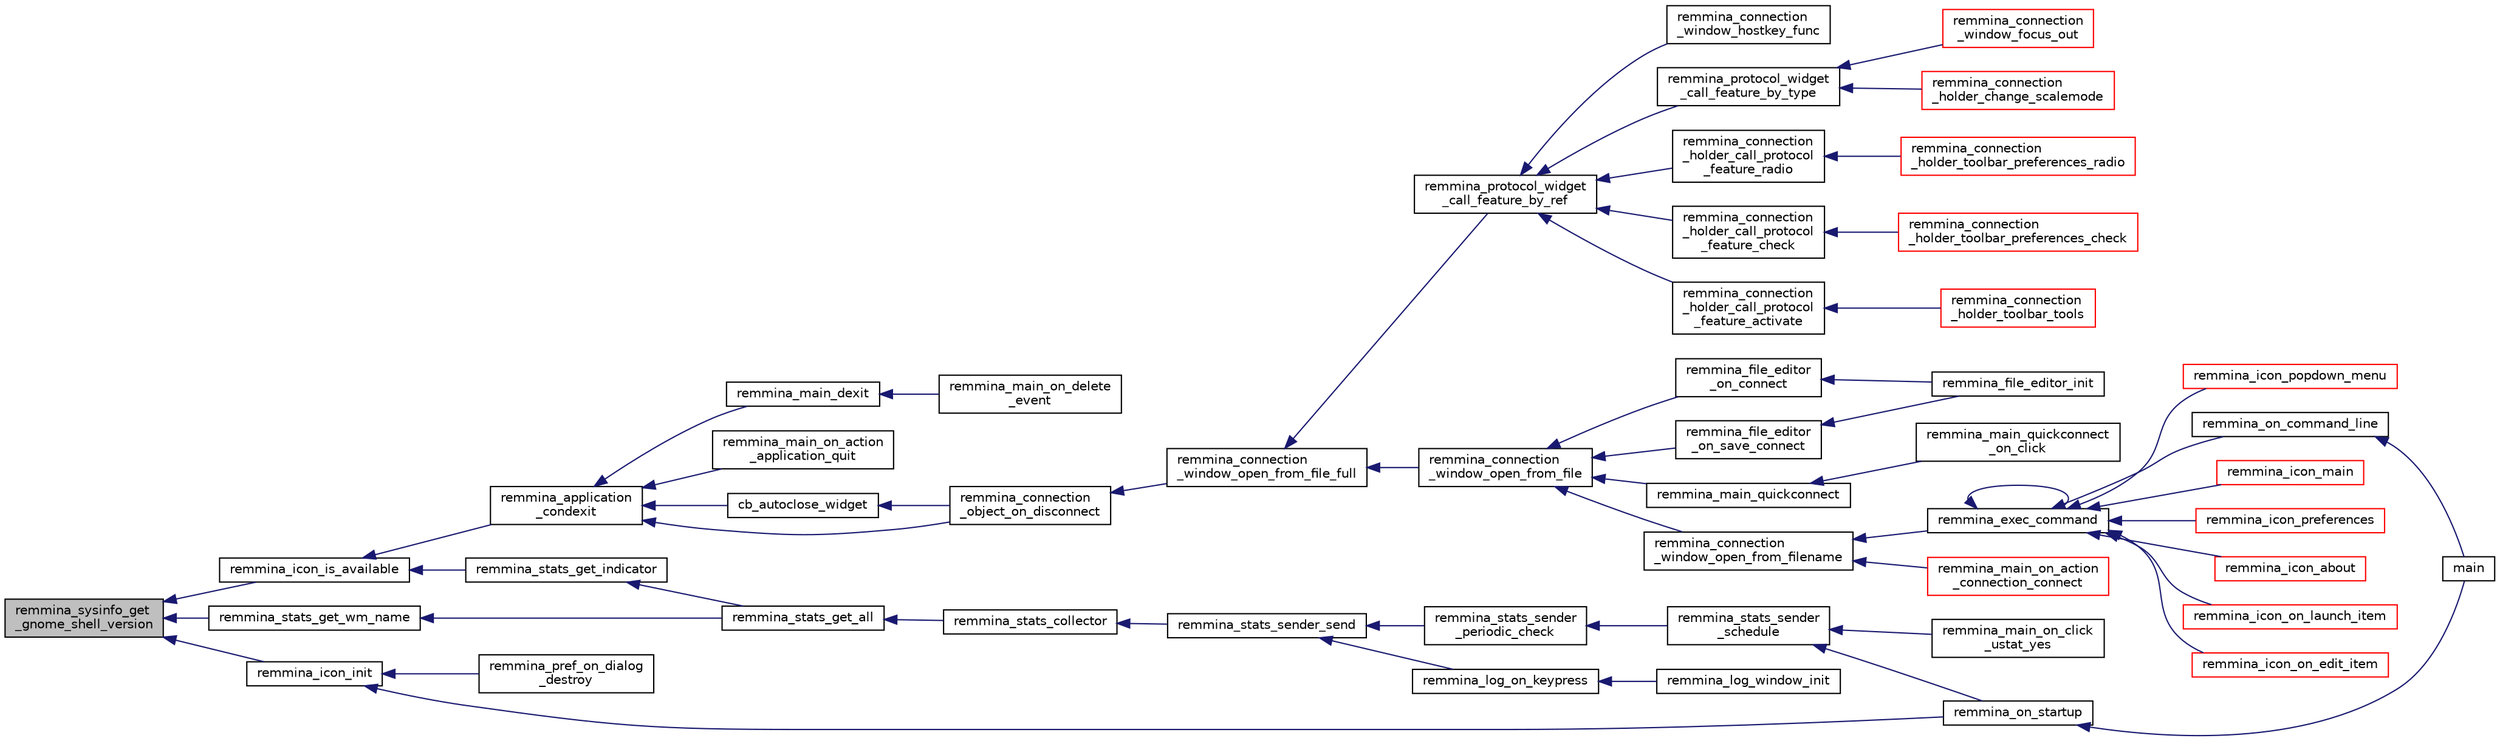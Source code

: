 digraph "remmina_sysinfo_get_gnome_shell_version"
{
  edge [fontname="Helvetica",fontsize="10",labelfontname="Helvetica",labelfontsize="10"];
  node [fontname="Helvetica",fontsize="10",shape=record];
  rankdir="LR";
  Node1 [label="remmina_sysinfo_get\l_gnome_shell_version",height=0.2,width=0.4,color="black", fillcolor="grey75", style="filled", fontcolor="black"];
  Node1 -> Node2 [dir="back",color="midnightblue",fontsize="10",style="solid",fontname="Helvetica"];
  Node2 [label="remmina_icon_is_available",height=0.2,width=0.4,color="black", fillcolor="white", style="filled",URL="$remmina__icon_8h.html#a42f087b679b43b8a1d36cd9e9781a8b6",tooltip="Determine whenever the Remmina icon is available. "];
  Node2 -> Node3 [dir="back",color="midnightblue",fontsize="10",style="solid",fontname="Helvetica"];
  Node3 [label="remmina_application\l_condexit",height=0.2,width=0.4,color="black", fillcolor="white", style="filled",URL="$remmina__exec_8h.html#aaa67e07e2426828d7e7b9b30d2038d31"];
  Node3 -> Node4 [dir="back",color="midnightblue",fontsize="10",style="solid",fontname="Helvetica"];
  Node4 [label="cb_autoclose_widget",height=0.2,width=0.4,color="black", fillcolor="white", style="filled",URL="$remmina__connection__window_8c.html#a6d866a05da5d47a9342d4c87dbf70863"];
  Node4 -> Node5 [dir="back",color="midnightblue",fontsize="10",style="solid",fontname="Helvetica"];
  Node5 [label="remmina_connection\l_object_on_disconnect",height=0.2,width=0.4,color="black", fillcolor="white", style="filled",URL="$remmina__connection__window_8c.html#ad6ea67e2303625444fb4936a114e82df"];
  Node5 -> Node6 [dir="back",color="midnightblue",fontsize="10",style="solid",fontname="Helvetica"];
  Node6 [label="remmina_connection\l_window_open_from_file_full",height=0.2,width=0.4,color="black", fillcolor="white", style="filled",URL="$remmina__connection__window_8h.html#adbf2b670ca3bae96a99cb0b36021a961"];
  Node6 -> Node7 [dir="back",color="midnightblue",fontsize="10",style="solid",fontname="Helvetica"];
  Node7 [label="remmina_connection\l_window_open_from_file",height=0.2,width=0.4,color="black", fillcolor="white", style="filled",URL="$remmina__connection__window_8h.html#a1c7f722a89609523cc4de079cc82f23c"];
  Node7 -> Node8 [dir="back",color="midnightblue",fontsize="10",style="solid",fontname="Helvetica"];
  Node8 [label="remmina_connection\l_window_open_from_filename",height=0.2,width=0.4,color="black", fillcolor="white", style="filled",URL="$remmina__connection__window_8h.html#ab0ed27ef360efc7d92906cbabf9da5db"];
  Node8 -> Node9 [dir="back",color="midnightblue",fontsize="10",style="solid",fontname="Helvetica"];
  Node9 [label="remmina_exec_command",height=0.2,width=0.4,color="black", fillcolor="white", style="filled",URL="$remmina__exec_8h.html#a424cabdcff647797061e7482049d62a7"];
  Node9 -> Node10 [dir="back",color="midnightblue",fontsize="10",style="solid",fontname="Helvetica"];
  Node10 [label="remmina_on_command_line",height=0.2,width=0.4,color="black", fillcolor="white", style="filled",URL="$remmina_8c.html#aeb286fc5bd52ab5382ab8cb495dc2914"];
  Node10 -> Node11 [dir="back",color="midnightblue",fontsize="10",style="solid",fontname="Helvetica"];
  Node11 [label="main",height=0.2,width=0.4,color="black", fillcolor="white", style="filled",URL="$remmina_8c.html#a0ddf1224851353fc92bfbff6f499fa97"];
  Node9 -> Node9 [dir="back",color="midnightblue",fontsize="10",style="solid",fontname="Helvetica"];
  Node9 -> Node12 [dir="back",color="midnightblue",fontsize="10",style="solid",fontname="Helvetica"];
  Node12 [label="remmina_icon_main",height=0.2,width=0.4,color="red", fillcolor="white", style="filled",URL="$remmina__icon_8c.html#a920476110ab6410c8fc8cf734109e497"];
  Node9 -> Node23 [dir="back",color="midnightblue",fontsize="10",style="solid",fontname="Helvetica"];
  Node23 [label="remmina_icon_preferences",height=0.2,width=0.4,color="red", fillcolor="white", style="filled",URL="$remmina__icon_8c.html#ad3b0e3d12e4854eae05b1afea19da404"];
  Node9 -> Node24 [dir="back",color="midnightblue",fontsize="10",style="solid",fontname="Helvetica"];
  Node24 [label="remmina_icon_about",height=0.2,width=0.4,color="red", fillcolor="white", style="filled",URL="$remmina__icon_8c.html#a5cdf1958ef01e49889bcee2e90e2cf71"];
  Node9 -> Node25 [dir="back",color="midnightblue",fontsize="10",style="solid",fontname="Helvetica"];
  Node25 [label="remmina_icon_on_launch_item",height=0.2,width=0.4,color="red", fillcolor="white", style="filled",URL="$remmina__icon_8c.html#ad1699688680e12abcfd5c74dd2f76d83"];
  Node9 -> Node28 [dir="back",color="midnightblue",fontsize="10",style="solid",fontname="Helvetica"];
  Node28 [label="remmina_icon_on_edit_item",height=0.2,width=0.4,color="red", fillcolor="white", style="filled",URL="$remmina__icon_8c.html#af8708120906a8dc41a7998ebf9ecd129"];
  Node9 -> Node29 [dir="back",color="midnightblue",fontsize="10",style="solid",fontname="Helvetica"];
  Node29 [label="remmina_icon_popdown_menu",height=0.2,width=0.4,color="red", fillcolor="white", style="filled",URL="$remmina__icon_8c.html#a444be76e3c3a065279c5f9abc7fae833"];
  Node8 -> Node30 [dir="back",color="midnightblue",fontsize="10",style="solid",fontname="Helvetica"];
  Node30 [label="remmina_main_on_action\l_connection_connect",height=0.2,width=0.4,color="red", fillcolor="white", style="filled",URL="$remmina__main_8c.html#ae023d1cb099a4f7bee79f13760566cbf"];
  Node7 -> Node32 [dir="back",color="midnightblue",fontsize="10",style="solid",fontname="Helvetica"];
  Node32 [label="remmina_file_editor\l_on_connect",height=0.2,width=0.4,color="black", fillcolor="white", style="filled",URL="$remmina__file__editor_8c.html#a73b8581fd1fd77532b748d91a2951f25"];
  Node32 -> Node16 [dir="back",color="midnightblue",fontsize="10",style="solid",fontname="Helvetica"];
  Node16 [label="remmina_file_editor_init",height=0.2,width=0.4,color="black", fillcolor="white", style="filled",URL="$remmina__file__editor_8c.html#a9afd8d41c66f547320930eb331f3124d"];
  Node7 -> Node17 [dir="back",color="midnightblue",fontsize="10",style="solid",fontname="Helvetica"];
  Node17 [label="remmina_file_editor\l_on_save_connect",height=0.2,width=0.4,color="black", fillcolor="white", style="filled",URL="$remmina__file__editor_8c.html#a57224f3f69f04f398de563b71be6b18e"];
  Node17 -> Node16 [dir="back",color="midnightblue",fontsize="10",style="solid",fontname="Helvetica"];
  Node7 -> Node33 [dir="back",color="midnightblue",fontsize="10",style="solid",fontname="Helvetica"];
  Node33 [label="remmina_main_quickconnect",height=0.2,width=0.4,color="black", fillcolor="white", style="filled",URL="$remmina__main_8c.html#a802458852abacebfb16f1f4295806a01"];
  Node33 -> Node34 [dir="back",color="midnightblue",fontsize="10",style="solid",fontname="Helvetica"];
  Node34 [label="remmina_main_quickconnect\l_on_click",height=0.2,width=0.4,color="black", fillcolor="white", style="filled",URL="$remmina__main_8c.html#a210e9e04c7c97cc86412044de31f659d"];
  Node6 -> Node35 [dir="back",color="midnightblue",fontsize="10",style="solid",fontname="Helvetica"];
  Node35 [label="remmina_protocol_widget\l_call_feature_by_ref",height=0.2,width=0.4,color="black", fillcolor="white", style="filled",URL="$remmina__protocol__widget_8h.html#a605b69a9aa4393024369cc5070488692"];
  Node35 -> Node36 [dir="back",color="midnightblue",fontsize="10",style="solid",fontname="Helvetica"];
  Node36 [label="remmina_connection\l_holder_call_protocol\l_feature_radio",height=0.2,width=0.4,color="black", fillcolor="white", style="filled",URL="$remmina__connection__window_8c.html#a86280cb973101817f7410af393bc2f98"];
  Node36 -> Node37 [dir="back",color="midnightblue",fontsize="10",style="solid",fontname="Helvetica"];
  Node37 [label="remmina_connection\l_holder_toolbar_preferences_radio",height=0.2,width=0.4,color="red", fillcolor="white", style="filled",URL="$remmina__connection__window_8c.html#a1ddab4aacc284c606ab237eae9c0b5a9"];
  Node35 -> Node53 [dir="back",color="midnightblue",fontsize="10",style="solid",fontname="Helvetica"];
  Node53 [label="remmina_connection\l_holder_call_protocol\l_feature_check",height=0.2,width=0.4,color="black", fillcolor="white", style="filled",URL="$remmina__connection__window_8c.html#a8d924ded7fe147df8b5f113e2fb1d6e7"];
  Node53 -> Node54 [dir="back",color="midnightblue",fontsize="10",style="solid",fontname="Helvetica"];
  Node54 [label="remmina_connection\l_holder_toolbar_preferences_check",height=0.2,width=0.4,color="red", fillcolor="white", style="filled",URL="$remmina__connection__window_8c.html#ada0dce340f5f1484c496a2357e8a2c69"];
  Node35 -> Node55 [dir="back",color="midnightblue",fontsize="10",style="solid",fontname="Helvetica"];
  Node55 [label="remmina_connection\l_holder_call_protocol\l_feature_activate",height=0.2,width=0.4,color="black", fillcolor="white", style="filled",URL="$remmina__connection__window_8c.html#a4507b43c6fd10bc68d9512c6b253a552"];
  Node55 -> Node56 [dir="back",color="midnightblue",fontsize="10",style="solid",fontname="Helvetica"];
  Node56 [label="remmina_connection\l_holder_toolbar_tools",height=0.2,width=0.4,color="red", fillcolor="white", style="filled",URL="$remmina__connection__window_8c.html#a51cc0b2274049920f67c71047bd76213"];
  Node35 -> Node48 [dir="back",color="midnightblue",fontsize="10",style="solid",fontname="Helvetica"];
  Node48 [label="remmina_connection\l_window_hostkey_func",height=0.2,width=0.4,color="black", fillcolor="white", style="filled",URL="$remmina__connection__window_8c.html#abef663d930076deb3105f86dabe2a9c3"];
  Node35 -> Node57 [dir="back",color="midnightblue",fontsize="10",style="solid",fontname="Helvetica"];
  Node57 [label="remmina_protocol_widget\l_call_feature_by_type",height=0.2,width=0.4,color="black", fillcolor="white", style="filled",URL="$remmina__protocol__widget_8h.html#a6a630e96e5b914d60d678ae8eaad4cd9"];
  Node57 -> Node58 [dir="back",color="midnightblue",fontsize="10",style="solid",fontname="Helvetica"];
  Node58 [label="remmina_connection\l_holder_change_scalemode",height=0.2,width=0.4,color="red", fillcolor="white", style="filled",URL="$remmina__connection__window_8c.html#a5565ebedf82eb9f2d54b7f447b4c930e"];
  Node57 -> Node61 [dir="back",color="midnightblue",fontsize="10",style="solid",fontname="Helvetica"];
  Node61 [label="remmina_connection\l_window_focus_out",height=0.2,width=0.4,color="red", fillcolor="white", style="filled",URL="$remmina__connection__window_8c.html#a8c242e0a7ee57ed79099c330d696b43f"];
  Node3 -> Node5 [dir="back",color="midnightblue",fontsize="10",style="solid",fontname="Helvetica"];
  Node3 -> Node65 [dir="back",color="midnightblue",fontsize="10",style="solid",fontname="Helvetica"];
  Node65 [label="remmina_main_dexit",height=0.2,width=0.4,color="black", fillcolor="white", style="filled",URL="$remmina__main_8c.html#a33ef5745d8b934ef52379c277d3a1ab2"];
  Node65 -> Node66 [dir="back",color="midnightblue",fontsize="10",style="solid",fontname="Helvetica"];
  Node66 [label="remmina_main_on_delete\l_event",height=0.2,width=0.4,color="black", fillcolor="white", style="filled",URL="$remmina__main_8c.html#a40493bb60c169e53e2e08a0d0a808302"];
  Node3 -> Node67 [dir="back",color="midnightblue",fontsize="10",style="solid",fontname="Helvetica"];
  Node67 [label="remmina_main_on_action\l_application_quit",height=0.2,width=0.4,color="black", fillcolor="white", style="filled",URL="$remmina__main_8c.html#a4948f36273d9da969521981851149271"];
  Node2 -> Node68 [dir="back",color="midnightblue",fontsize="10",style="solid",fontname="Helvetica"];
  Node68 [label="remmina_stats_get_indicator",height=0.2,width=0.4,color="black", fillcolor="white", style="filled",URL="$remmina__stats_8c.html#aee2ea5acceb2fbc3aa4ff21d136c5734"];
  Node68 -> Node69 [dir="back",color="midnightblue",fontsize="10",style="solid",fontname="Helvetica"];
  Node69 [label="remmina_stats_get_all",height=0.2,width=0.4,color="black", fillcolor="white", style="filled",URL="$remmina__stats_8h.html#a7a1c9ab1abc1fdf78239d11b802843ae",tooltip="Get all statistics in json format to send periodically to the PHP server. "];
  Node69 -> Node70 [dir="back",color="midnightblue",fontsize="10",style="solid",fontname="Helvetica"];
  Node70 [label="remmina_stats_collector",height=0.2,width=0.4,color="black", fillcolor="white", style="filled",URL="$remmina__stats__sender_8c.html#a9fb1f78014c902387de47961e8245518"];
  Node70 -> Node71 [dir="back",color="midnightblue",fontsize="10",style="solid",fontname="Helvetica"];
  Node71 [label="remmina_stats_sender_send",height=0.2,width=0.4,color="black", fillcolor="white", style="filled",URL="$remmina__stats__sender_8h.html#adcfe144769bc83b3a6cc216eb3589919"];
  Node71 -> Node72 [dir="back",color="midnightblue",fontsize="10",style="solid",fontname="Helvetica"];
  Node72 [label="remmina_log_on_keypress",height=0.2,width=0.4,color="black", fillcolor="white", style="filled",URL="$remmina__log_8c.html#a43a42f51f64b54924564e166c56b39e1"];
  Node72 -> Node73 [dir="back",color="midnightblue",fontsize="10",style="solid",fontname="Helvetica"];
  Node73 [label="remmina_log_window_init",height=0.2,width=0.4,color="black", fillcolor="white", style="filled",URL="$remmina__log_8c.html#a1e5960f194353bd36d82bd9476c309bd"];
  Node71 -> Node74 [dir="back",color="midnightblue",fontsize="10",style="solid",fontname="Helvetica"];
  Node74 [label="remmina_stats_sender\l_periodic_check",height=0.2,width=0.4,color="black", fillcolor="white", style="filled",URL="$remmina__stats__sender_8c.html#a9893f8bc18fa81d40fabcf60e7353bb2"];
  Node74 -> Node75 [dir="back",color="midnightblue",fontsize="10",style="solid",fontname="Helvetica"];
  Node75 [label="remmina_stats_sender\l_schedule",height=0.2,width=0.4,color="black", fillcolor="white", style="filled",URL="$remmina__stats__sender_8h.html#ab800d60b2014cf18c0791de01cf33802"];
  Node75 -> Node19 [dir="back",color="midnightblue",fontsize="10",style="solid",fontname="Helvetica"];
  Node19 [label="remmina_on_startup",height=0.2,width=0.4,color="black", fillcolor="white", style="filled",URL="$remmina_8c.html#a26d2c20be18ff44f239b756f1d5be01a"];
  Node19 -> Node11 [dir="back",color="midnightblue",fontsize="10",style="solid",fontname="Helvetica"];
  Node75 -> Node76 [dir="back",color="midnightblue",fontsize="10",style="solid",fontname="Helvetica"];
  Node76 [label="remmina_main_on_click\l_ustat_yes",height=0.2,width=0.4,color="black", fillcolor="white", style="filled",URL="$remmina__main_8c.html#a5994672eab85d9500cc37f4cabb39136"];
  Node1 -> Node18 [dir="back",color="midnightblue",fontsize="10",style="solid",fontname="Helvetica"];
  Node18 [label="remmina_icon_init",height=0.2,width=0.4,color="black", fillcolor="white", style="filled",URL="$remmina__icon_8h.html#a741c81815e562f40672c4485172306d6"];
  Node18 -> Node19 [dir="back",color="midnightblue",fontsize="10",style="solid",fontname="Helvetica"];
  Node18 -> Node20 [dir="back",color="midnightblue",fontsize="10",style="solid",fontname="Helvetica"];
  Node20 [label="remmina_pref_on_dialog\l_destroy",height=0.2,width=0.4,color="black", fillcolor="white", style="filled",URL="$remmina__pref__dialog_8c.html#ab9776574663e2c3fcb793ec70887336d"];
  Node1 -> Node77 [dir="back",color="midnightblue",fontsize="10",style="solid",fontname="Helvetica"];
  Node77 [label="remmina_stats_get_wm_name",height=0.2,width=0.4,color="black", fillcolor="white", style="filled",URL="$remmina__stats_8c.html#ae596da7901fb3b45b7290a1d70b3ea3a"];
  Node77 -> Node69 [dir="back",color="midnightblue",fontsize="10",style="solid",fontname="Helvetica"];
}
